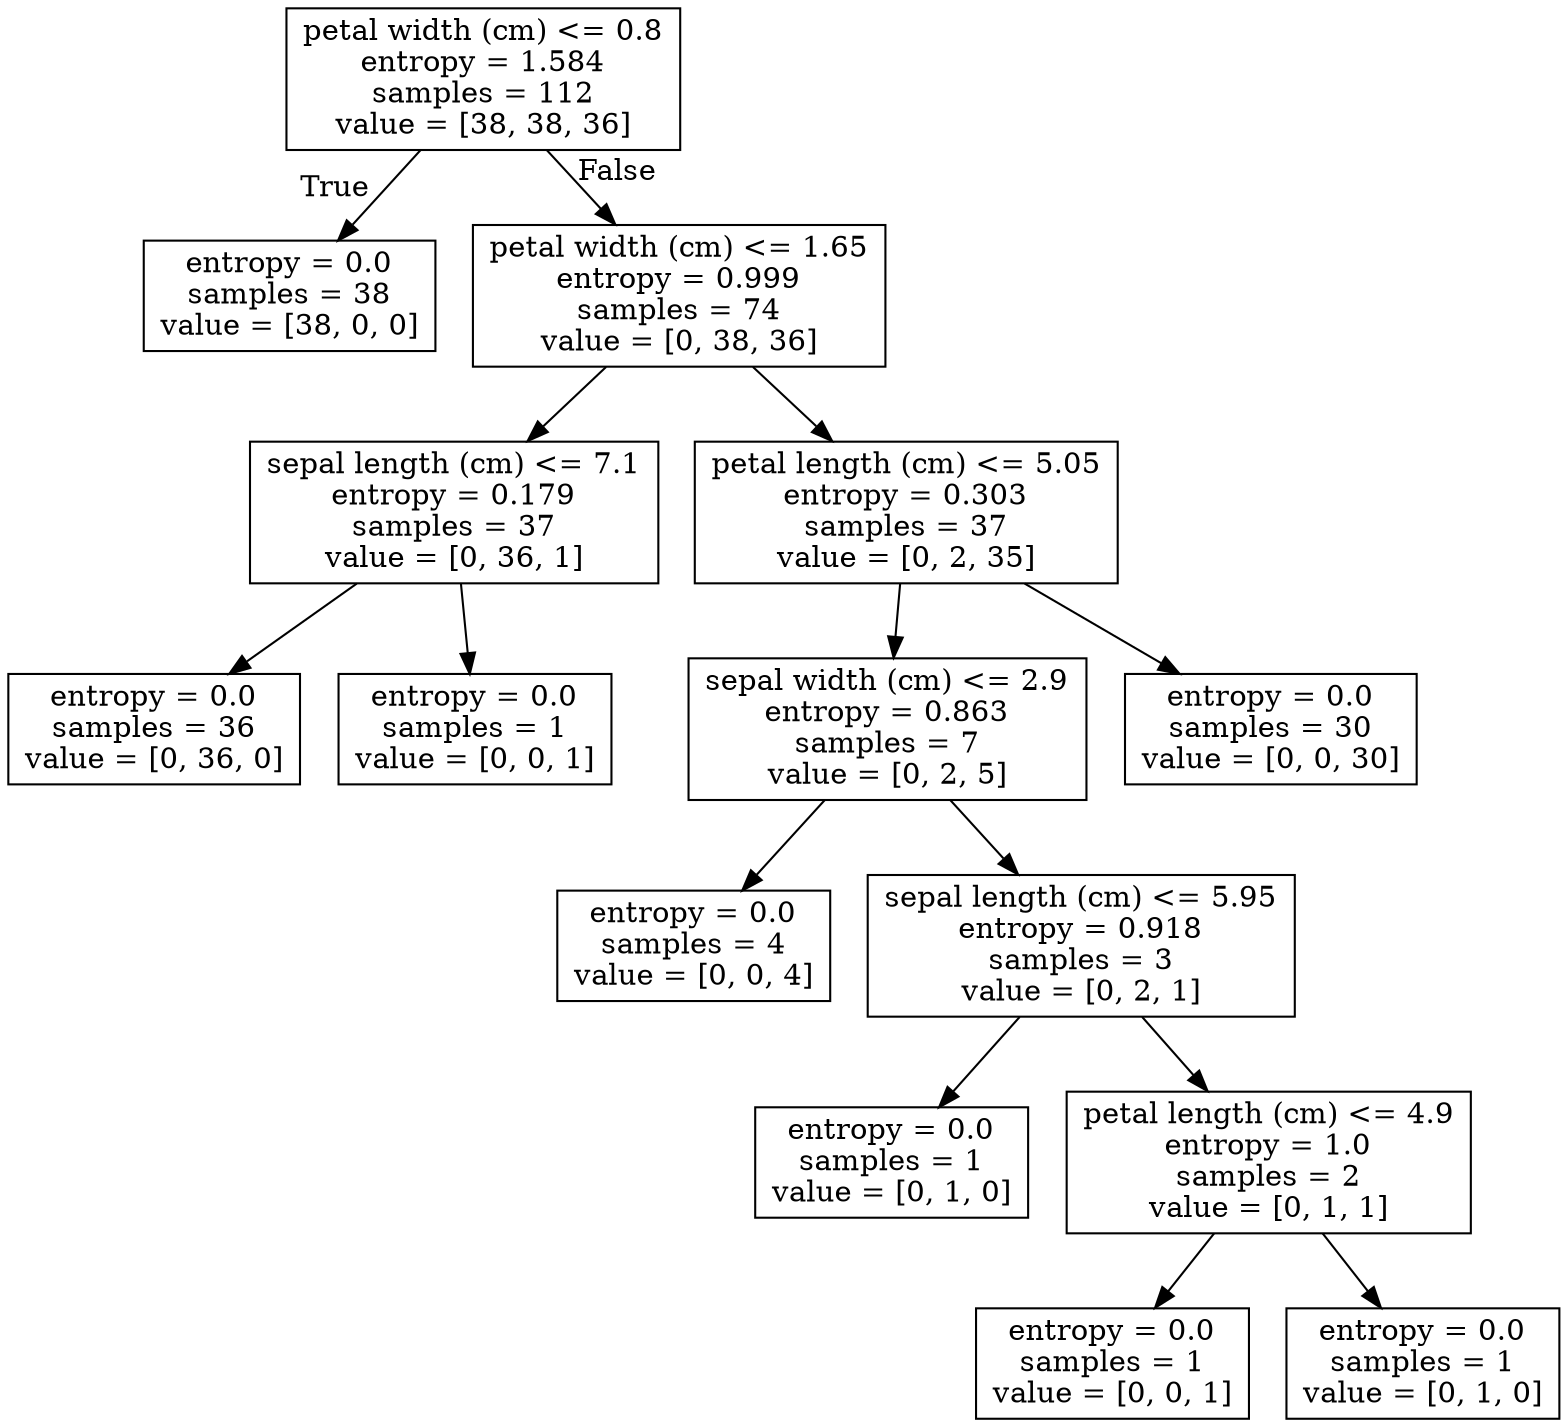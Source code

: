 digraph Tree {
node [shape=box] ;
0 [label="petal width (cm) <= 0.8\nentropy = 1.584\nsamples = 112\nvalue = [38, 38, 36]"] ;
1 [label="entropy = 0.0\nsamples = 38\nvalue = [38, 0, 0]"] ;
0 -> 1 [labeldistance=2.5, labelangle=45, headlabel="True"] ;
2 [label="petal width (cm) <= 1.65\nentropy = 0.999\nsamples = 74\nvalue = [0, 38, 36]"] ;
0 -> 2 [labeldistance=2.5, labelangle=-45, headlabel="False"] ;
3 [label="sepal length (cm) <= 7.1\nentropy = 0.179\nsamples = 37\nvalue = [0, 36, 1]"] ;
2 -> 3 ;
4 [label="entropy = 0.0\nsamples = 36\nvalue = [0, 36, 0]"] ;
3 -> 4 ;
5 [label="entropy = 0.0\nsamples = 1\nvalue = [0, 0, 1]"] ;
3 -> 5 ;
6 [label="petal length (cm) <= 5.05\nentropy = 0.303\nsamples = 37\nvalue = [0, 2, 35]"] ;
2 -> 6 ;
7 [label="sepal width (cm) <= 2.9\nentropy = 0.863\nsamples = 7\nvalue = [0, 2, 5]"] ;
6 -> 7 ;
8 [label="entropy = 0.0\nsamples = 4\nvalue = [0, 0, 4]"] ;
7 -> 8 ;
9 [label="sepal length (cm) <= 5.95\nentropy = 0.918\nsamples = 3\nvalue = [0, 2, 1]"] ;
7 -> 9 ;
10 [label="entropy = 0.0\nsamples = 1\nvalue = [0, 1, 0]"] ;
9 -> 10 ;
11 [label="petal length (cm) <= 4.9\nentropy = 1.0\nsamples = 2\nvalue = [0, 1, 1]"] ;
9 -> 11 ;
12 [label="entropy = 0.0\nsamples = 1\nvalue = [0, 0, 1]"] ;
11 -> 12 ;
13 [label="entropy = 0.0\nsamples = 1\nvalue = [0, 1, 0]"] ;
11 -> 13 ;
14 [label="entropy = 0.0\nsamples = 30\nvalue = [0, 0, 30]"] ;
6 -> 14 ;
}